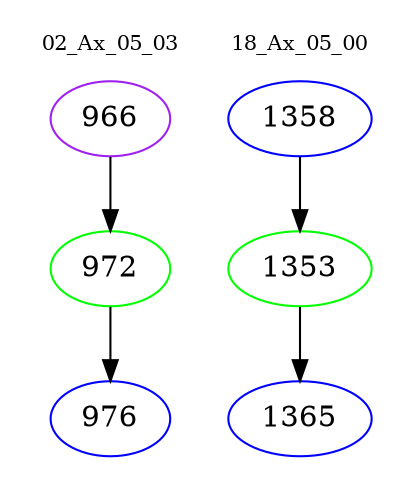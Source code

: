 digraph{
subgraph cluster_0 {
color = white
label = "02_Ax_05_03";
fontsize=10;
T0_966 [label="966", color="purple"]
T0_966 -> T0_972 [color="black"]
T0_972 [label="972", color="green"]
T0_972 -> T0_976 [color="black"]
T0_976 [label="976", color="blue"]
}
subgraph cluster_1 {
color = white
label = "18_Ax_05_00";
fontsize=10;
T1_1358 [label="1358", color="blue"]
T1_1358 -> T1_1353 [color="black"]
T1_1353 [label="1353", color="green"]
T1_1353 -> T1_1365 [color="black"]
T1_1365 [label="1365", color="blue"]
}
}
